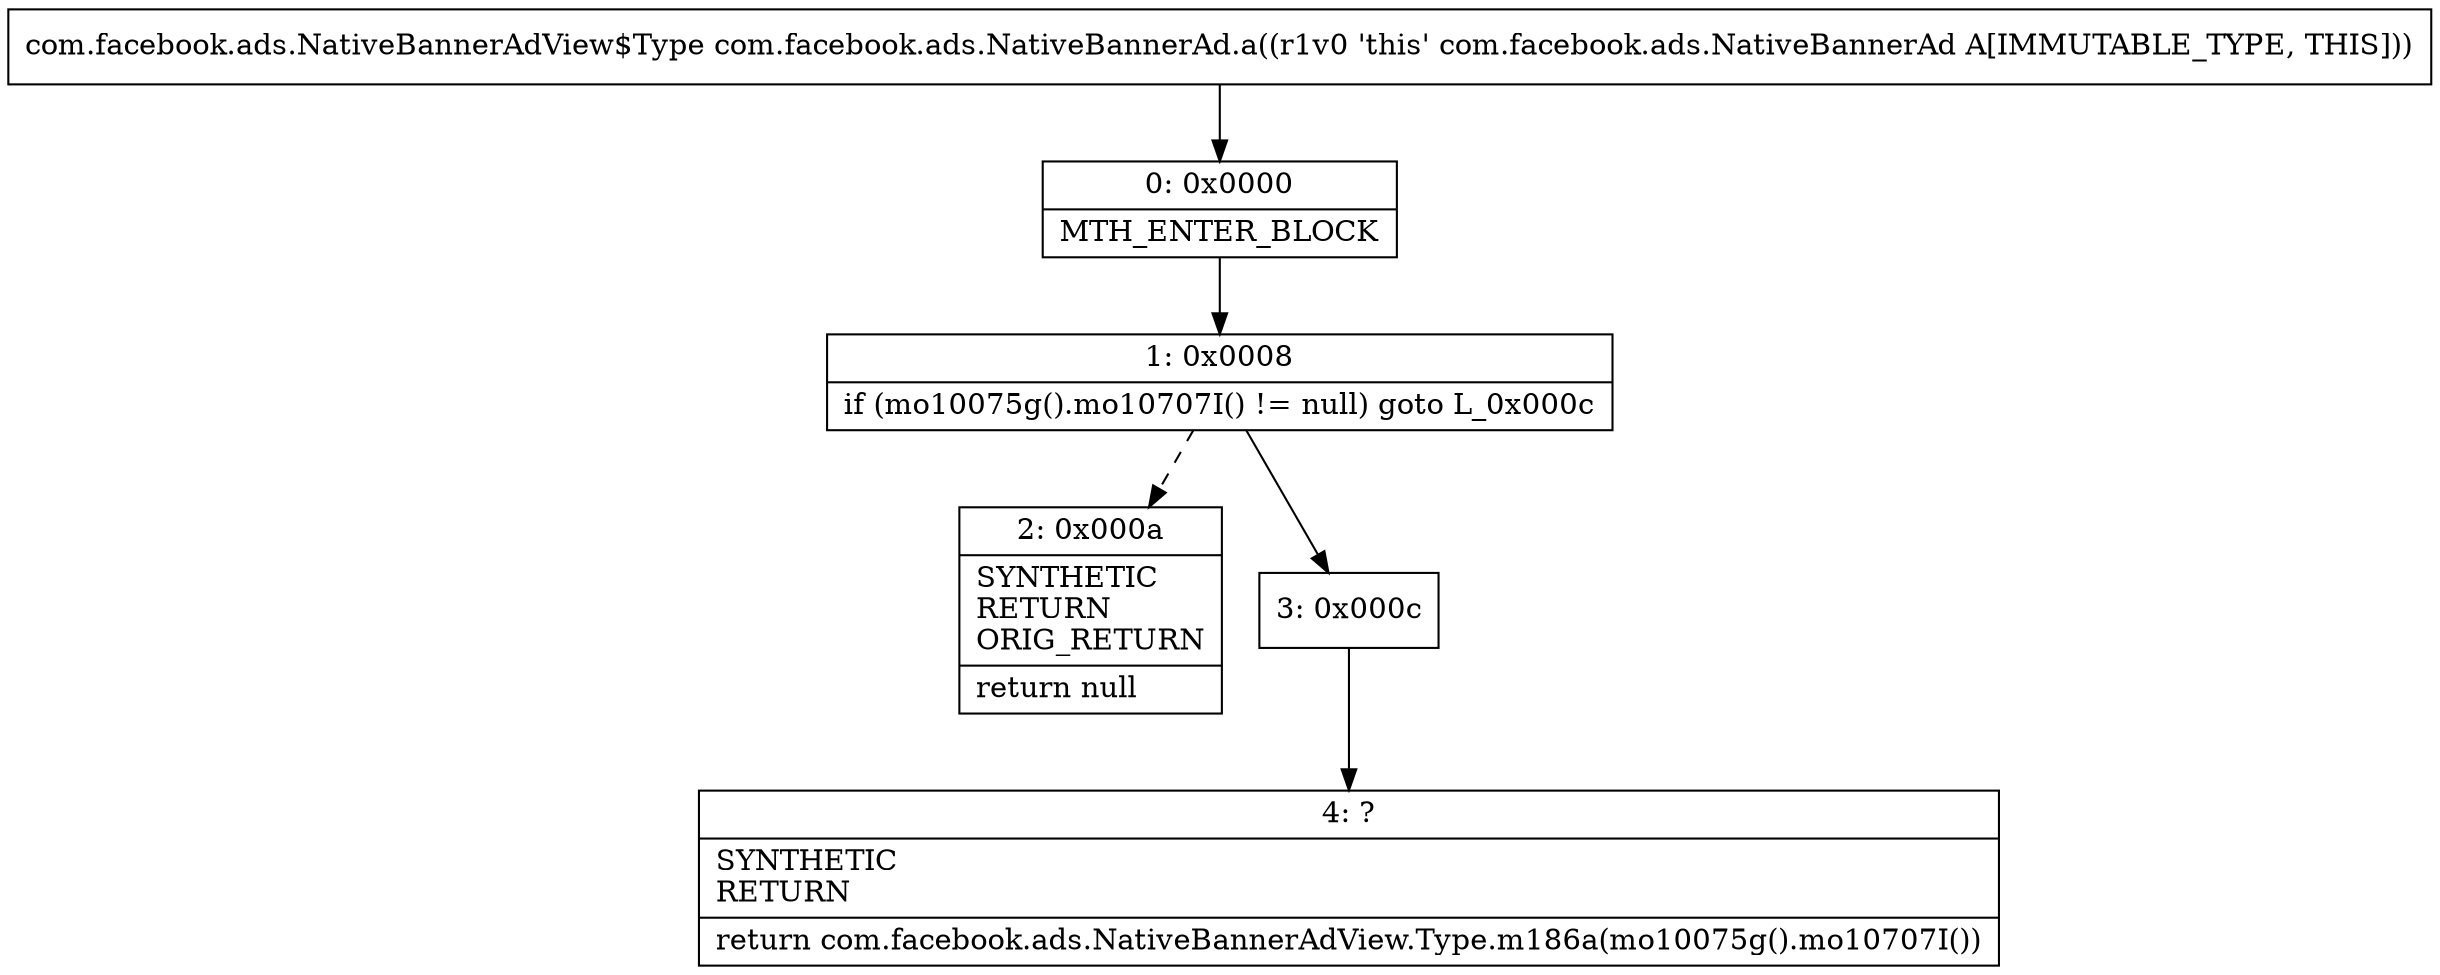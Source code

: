 digraph "CFG forcom.facebook.ads.NativeBannerAd.a()Lcom\/facebook\/ads\/NativeBannerAdView$Type;" {
Node_0 [shape=record,label="{0\:\ 0x0000|MTH_ENTER_BLOCK\l}"];
Node_1 [shape=record,label="{1\:\ 0x0008|if (mo10075g().mo10707I() != null) goto L_0x000c\l}"];
Node_2 [shape=record,label="{2\:\ 0x000a|SYNTHETIC\lRETURN\lORIG_RETURN\l|return null\l}"];
Node_3 [shape=record,label="{3\:\ 0x000c}"];
Node_4 [shape=record,label="{4\:\ ?|SYNTHETIC\lRETURN\l|return com.facebook.ads.NativeBannerAdView.Type.m186a(mo10075g().mo10707I())\l}"];
MethodNode[shape=record,label="{com.facebook.ads.NativeBannerAdView$Type com.facebook.ads.NativeBannerAd.a((r1v0 'this' com.facebook.ads.NativeBannerAd A[IMMUTABLE_TYPE, THIS])) }"];
MethodNode -> Node_0;
Node_0 -> Node_1;
Node_1 -> Node_2[style=dashed];
Node_1 -> Node_3;
Node_3 -> Node_4;
}

